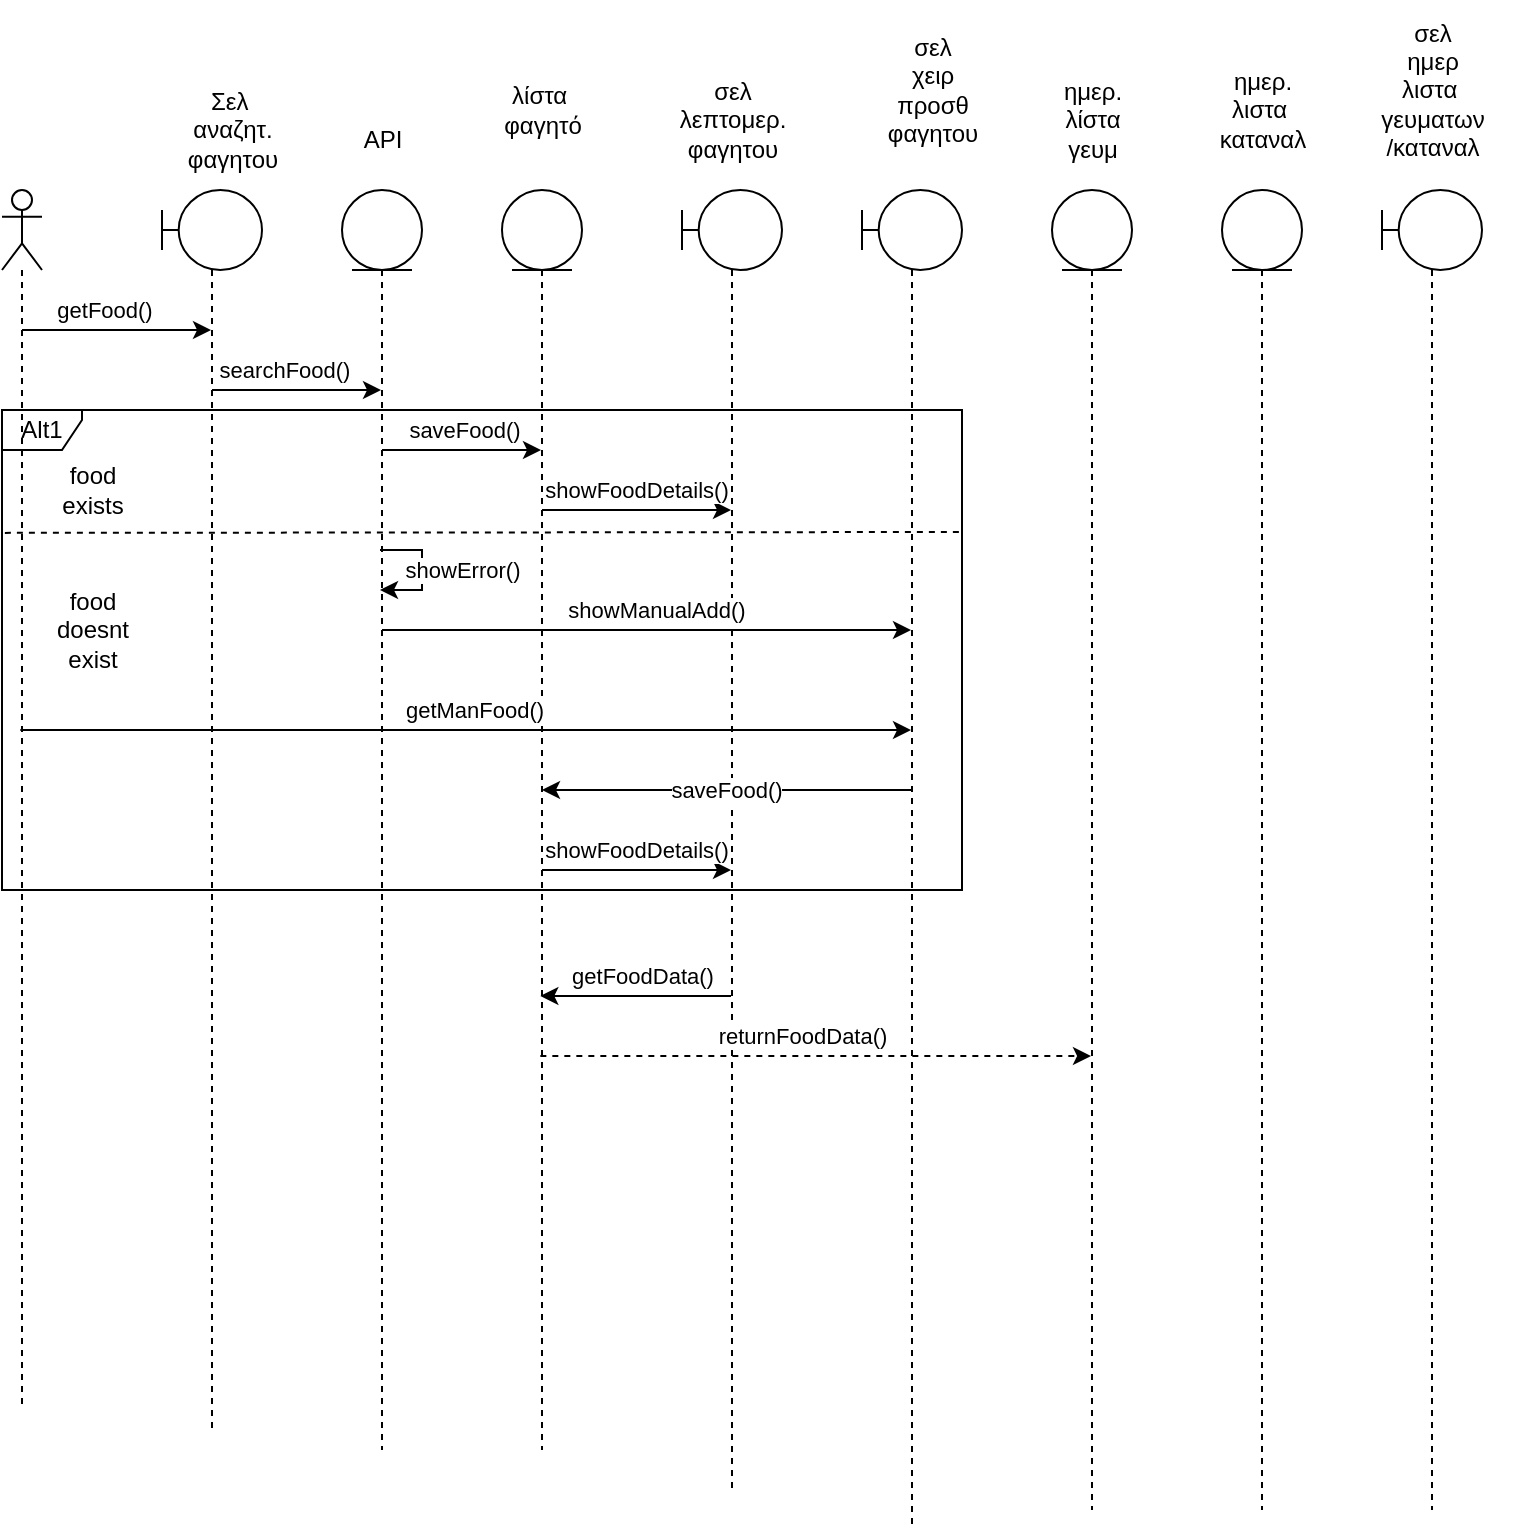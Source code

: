 <mxfile version="21.3.2" type="device">
  <diagram name="Σελίδα-1" id="bnlR6SahmsRWUH3v-4KW">
    <mxGraphModel dx="845" dy="748" grid="1" gridSize="10" guides="1" tooltips="1" connect="1" arrows="1" fold="1" page="1" pageScale="1" pageWidth="1169" pageHeight="1654" math="0" shadow="0">
      <root>
        <mxCell id="0" />
        <mxCell id="1" parent="0" />
        <mxCell id="nyDjOfrzS_PwR3EFZTjZ-21" value="Alt1" style="shape=umlFrame;whiteSpace=wrap;html=1;pointerEvents=0;width=40;height=20;" vertex="1" parent="1">
          <mxGeometry x="10" y="370" width="480" height="240" as="geometry" />
        </mxCell>
        <mxCell id="nyDjOfrzS_PwR3EFZTjZ-1" value="" style="shape=umlLifeline;perimeter=lifelinePerimeter;whiteSpace=wrap;html=1;container=1;dropTarget=0;collapsible=0;recursiveResize=0;outlineConnect=0;portConstraint=eastwest;newEdgeStyle={&quot;edgeStyle&quot;:&quot;elbowEdgeStyle&quot;,&quot;elbow&quot;:&quot;vertical&quot;,&quot;curved&quot;:0,&quot;rounded&quot;:0};participant=umlActor;" vertex="1" parent="1">
          <mxGeometry x="10" y="260" width="20" height="610" as="geometry" />
        </mxCell>
        <mxCell id="nyDjOfrzS_PwR3EFZTjZ-2" value="" style="shape=umlLifeline;perimeter=lifelinePerimeter;whiteSpace=wrap;html=1;container=1;dropTarget=0;collapsible=0;recursiveResize=0;outlineConnect=0;portConstraint=eastwest;newEdgeStyle={&quot;edgeStyle&quot;:&quot;elbowEdgeStyle&quot;,&quot;elbow&quot;:&quot;vertical&quot;,&quot;curved&quot;:0,&quot;rounded&quot;:0};participant=umlBoundary;" vertex="1" parent="1">
          <mxGeometry x="700" y="260" width="50" height="660" as="geometry" />
        </mxCell>
        <mxCell id="nyDjOfrzS_PwR3EFZTjZ-3" value="" style="shape=umlLifeline;perimeter=lifelinePerimeter;whiteSpace=wrap;html=1;container=1;dropTarget=0;collapsible=0;recursiveResize=0;outlineConnect=0;portConstraint=eastwest;newEdgeStyle={&quot;edgeStyle&quot;:&quot;elbowEdgeStyle&quot;,&quot;elbow&quot;:&quot;vertical&quot;,&quot;curved&quot;:0,&quot;rounded&quot;:0};participant=umlBoundary;" vertex="1" parent="1">
          <mxGeometry x="440" y="260" width="50" height="670" as="geometry" />
        </mxCell>
        <mxCell id="nyDjOfrzS_PwR3EFZTjZ-4" value="" style="shape=umlLifeline;perimeter=lifelinePerimeter;whiteSpace=wrap;html=1;container=1;dropTarget=0;collapsible=0;recursiveResize=0;outlineConnect=0;portConstraint=eastwest;newEdgeStyle={&quot;edgeStyle&quot;:&quot;elbowEdgeStyle&quot;,&quot;elbow&quot;:&quot;vertical&quot;,&quot;curved&quot;:0,&quot;rounded&quot;:0};participant=umlBoundary;" vertex="1" parent="1">
          <mxGeometry x="350" y="260" width="50" height="650" as="geometry" />
        </mxCell>
        <mxCell id="nyDjOfrzS_PwR3EFZTjZ-5" value="" style="shape=umlLifeline;perimeter=lifelinePerimeter;whiteSpace=wrap;html=1;container=1;dropTarget=0;collapsible=0;recursiveResize=0;outlineConnect=0;portConstraint=eastwest;newEdgeStyle={&quot;edgeStyle&quot;:&quot;elbowEdgeStyle&quot;,&quot;elbow&quot;:&quot;vertical&quot;,&quot;curved&quot;:0,&quot;rounded&quot;:0};participant=umlBoundary;" vertex="1" parent="1">
          <mxGeometry x="90" y="260" width="50" height="620" as="geometry" />
        </mxCell>
        <mxCell id="nyDjOfrzS_PwR3EFZTjZ-6" value="" style="shape=umlLifeline;perimeter=lifelinePerimeter;whiteSpace=wrap;html=1;container=1;dropTarget=0;collapsible=0;recursiveResize=0;outlineConnect=0;portConstraint=eastwest;newEdgeStyle={&quot;edgeStyle&quot;:&quot;elbowEdgeStyle&quot;,&quot;elbow&quot;:&quot;vertical&quot;,&quot;curved&quot;:0,&quot;rounded&quot;:0};participant=umlEntity;" vertex="1" parent="1">
          <mxGeometry x="620" y="260" width="40" height="660" as="geometry" />
        </mxCell>
        <mxCell id="nyDjOfrzS_PwR3EFZTjZ-7" value="" style="shape=umlLifeline;perimeter=lifelinePerimeter;whiteSpace=wrap;html=1;container=1;dropTarget=0;collapsible=0;recursiveResize=0;outlineConnect=0;portConstraint=eastwest;newEdgeStyle={&quot;edgeStyle&quot;:&quot;elbowEdgeStyle&quot;,&quot;elbow&quot;:&quot;vertical&quot;,&quot;curved&quot;:0,&quot;rounded&quot;:0};participant=umlEntity;" vertex="1" parent="1">
          <mxGeometry x="260" y="260" width="40" height="630" as="geometry" />
        </mxCell>
        <mxCell id="nyDjOfrzS_PwR3EFZTjZ-8" value="" style="shape=umlLifeline;perimeter=lifelinePerimeter;whiteSpace=wrap;html=1;container=1;dropTarget=0;collapsible=0;recursiveResize=0;outlineConnect=0;portConstraint=eastwest;newEdgeStyle={&quot;edgeStyle&quot;:&quot;elbowEdgeStyle&quot;,&quot;elbow&quot;:&quot;vertical&quot;,&quot;curved&quot;:0,&quot;rounded&quot;:0};participant=umlEntity;" vertex="1" parent="1">
          <mxGeometry x="180" y="260" width="40" height="630" as="geometry" />
        </mxCell>
        <mxCell id="nyDjOfrzS_PwR3EFZTjZ-9" value="" style="shape=umlLifeline;perimeter=lifelinePerimeter;whiteSpace=wrap;html=1;container=1;dropTarget=0;collapsible=0;recursiveResize=0;outlineConnect=0;portConstraint=eastwest;newEdgeStyle={&quot;edgeStyle&quot;:&quot;elbowEdgeStyle&quot;,&quot;elbow&quot;:&quot;vertical&quot;,&quot;curved&quot;:0,&quot;rounded&quot;:0};participant=umlEntity;" vertex="1" parent="1">
          <mxGeometry x="535" y="260" width="40" height="660" as="geometry" />
        </mxCell>
        <mxCell id="nyDjOfrzS_PwR3EFZTjZ-10" value="Σελ&amp;nbsp;&lt;br&gt;αναζητ.&lt;br&gt;φαγητου" style="text;html=1;align=center;verticalAlign=middle;resizable=0;points=[];autosize=1;strokeColor=none;fillColor=none;" vertex="1" parent="1">
          <mxGeometry x="90" y="200" width="70" height="60" as="geometry" />
        </mxCell>
        <mxCell id="nyDjOfrzS_PwR3EFZTjZ-11" value="API" style="text;html=1;align=center;verticalAlign=middle;resizable=0;points=[];autosize=1;strokeColor=none;fillColor=none;" vertex="1" parent="1">
          <mxGeometry x="180" y="220" width="40" height="30" as="geometry" />
        </mxCell>
        <mxCell id="nyDjOfrzS_PwR3EFZTjZ-12" value="λίστα&amp;nbsp;&lt;br&gt;φαγητό" style="text;html=1;align=center;verticalAlign=middle;resizable=0;points=[];autosize=1;strokeColor=none;fillColor=none;" vertex="1" parent="1">
          <mxGeometry x="250" y="200" width="60" height="40" as="geometry" />
        </mxCell>
        <mxCell id="nyDjOfrzS_PwR3EFZTjZ-13" value="σελ&lt;br&gt;λεπτομερ.&lt;br&gt;φαγητου" style="text;html=1;align=center;verticalAlign=middle;resizable=0;points=[];autosize=1;strokeColor=none;fillColor=none;" vertex="1" parent="1">
          <mxGeometry x="335" y="195" width="80" height="60" as="geometry" />
        </mxCell>
        <mxCell id="nyDjOfrzS_PwR3EFZTjZ-15" value="σελ&lt;br&gt;χειρ&lt;br&gt;προσθ&lt;br&gt;φαγητου" style="text;html=1;align=center;verticalAlign=middle;resizable=0;points=[];autosize=1;strokeColor=none;fillColor=none;" vertex="1" parent="1">
          <mxGeometry x="440" y="175" width="70" height="70" as="geometry" />
        </mxCell>
        <mxCell id="nyDjOfrzS_PwR3EFZTjZ-16" value="ημερ.&lt;br&gt;λίστα&lt;br&gt;γευμ" style="text;html=1;align=center;verticalAlign=middle;resizable=0;points=[];autosize=1;strokeColor=none;fillColor=none;" vertex="1" parent="1">
          <mxGeometry x="530" y="195" width="50" height="60" as="geometry" />
        </mxCell>
        <mxCell id="nyDjOfrzS_PwR3EFZTjZ-17" value="ημερ.&lt;br&gt;λιστα&amp;nbsp;&lt;br&gt;καταναλ" style="text;html=1;align=center;verticalAlign=middle;resizable=0;points=[];autosize=1;strokeColor=none;fillColor=none;" vertex="1" parent="1">
          <mxGeometry x="605" y="190" width="70" height="60" as="geometry" />
        </mxCell>
        <mxCell id="nyDjOfrzS_PwR3EFZTjZ-18" value="σελ&lt;br&gt;ημερ&lt;br&gt;λιστα&amp;nbsp;&lt;br&gt;γευματων&lt;br&gt;/καταναλ" style="text;html=1;align=center;verticalAlign=middle;resizable=0;points=[];autosize=1;strokeColor=none;fillColor=none;" vertex="1" parent="1">
          <mxGeometry x="685" y="165" width="80" height="90" as="geometry" />
        </mxCell>
        <mxCell id="nyDjOfrzS_PwR3EFZTjZ-19" value="getFood()" style="endArrow=classic;html=1;rounded=0;" edge="1" parent="1" source="nyDjOfrzS_PwR3EFZTjZ-1" target="nyDjOfrzS_PwR3EFZTjZ-5">
          <mxGeometry x="-0.143" y="10" width="50" height="50" relative="1" as="geometry">
            <mxPoint x="310" y="390" as="sourcePoint" />
            <mxPoint x="360" y="340" as="targetPoint" />
            <Array as="points">
              <mxPoint x="80" y="330" />
            </Array>
            <mxPoint as="offset" />
          </mxGeometry>
        </mxCell>
        <mxCell id="nyDjOfrzS_PwR3EFZTjZ-20" value="searchFood()" style="endArrow=classic;html=1;rounded=0;" edge="1" parent="1" source="nyDjOfrzS_PwR3EFZTjZ-5" target="nyDjOfrzS_PwR3EFZTjZ-8">
          <mxGeometry x="-0.16" y="10" width="50" height="50" relative="1" as="geometry">
            <mxPoint x="310" y="260" as="sourcePoint" />
            <mxPoint x="360" y="210" as="targetPoint" />
            <Array as="points">
              <mxPoint x="170" y="360" />
            </Array>
            <mxPoint as="offset" />
          </mxGeometry>
        </mxCell>
        <mxCell id="nyDjOfrzS_PwR3EFZTjZ-24" value="saveFood()" style="endArrow=classic;html=1;rounded=0;" edge="1" parent="1" source="nyDjOfrzS_PwR3EFZTjZ-8" target="nyDjOfrzS_PwR3EFZTjZ-7">
          <mxGeometry x="0.029" y="10" width="50" height="50" relative="1" as="geometry">
            <mxPoint x="310" y="390" as="sourcePoint" />
            <mxPoint x="360" y="340" as="targetPoint" />
            <Array as="points">
              <mxPoint x="240" y="390" />
            </Array>
            <mxPoint as="offset" />
          </mxGeometry>
        </mxCell>
        <mxCell id="nyDjOfrzS_PwR3EFZTjZ-25" value="showFoodDetails()" style="endArrow=classic;html=1;rounded=0;" edge="1" parent="1" source="nyDjOfrzS_PwR3EFZTjZ-7" target="nyDjOfrzS_PwR3EFZTjZ-4">
          <mxGeometry x="-0.021" y="10" width="50" height="50" relative="1" as="geometry">
            <mxPoint x="310" y="390" as="sourcePoint" />
            <mxPoint x="360" y="410" as="targetPoint" />
            <Array as="points">
              <mxPoint x="340" y="420" />
            </Array>
            <mxPoint as="offset" />
          </mxGeometry>
        </mxCell>
        <mxCell id="nyDjOfrzS_PwR3EFZTjZ-28" value="showError()" style="endArrow=classic;html=1;rounded=0;" edge="1" parent="1">
          <mxGeometry y="20" width="50" height="50" relative="1" as="geometry">
            <mxPoint x="199" y="440" as="sourcePoint" />
            <mxPoint x="199" y="460" as="targetPoint" />
            <Array as="points">
              <mxPoint x="220" y="440" />
              <mxPoint x="220" y="460" />
            </Array>
            <mxPoint as="offset" />
          </mxGeometry>
        </mxCell>
        <mxCell id="nyDjOfrzS_PwR3EFZTjZ-29" value="showManualAdd()" style="endArrow=classic;html=1;rounded=0;" edge="1" parent="1" source="nyDjOfrzS_PwR3EFZTjZ-8" target="nyDjOfrzS_PwR3EFZTjZ-3">
          <mxGeometry x="0.036" y="10" width="50" height="50" relative="1" as="geometry">
            <mxPoint x="310" y="390" as="sourcePoint" />
            <mxPoint x="360" y="340" as="targetPoint" />
            <Array as="points">
              <mxPoint x="280" y="480" />
            </Array>
            <mxPoint as="offset" />
          </mxGeometry>
        </mxCell>
        <mxCell id="nyDjOfrzS_PwR3EFZTjZ-32" value="getManFood()" style="endArrow=classic;html=1;rounded=0;" edge="1" parent="1">
          <mxGeometry x="0.018" y="10" width="50" height="50" relative="1" as="geometry">
            <mxPoint x="19.167" y="530" as="sourcePoint" />
            <mxPoint x="464.5" y="530" as="targetPoint" />
            <Array as="points">
              <mxPoint x="100" y="530" />
              <mxPoint x="170" y="530" />
              <mxPoint x="280" y="530" />
              <mxPoint x="390" y="530" />
            </Array>
            <mxPoint as="offset" />
          </mxGeometry>
        </mxCell>
        <mxCell id="nyDjOfrzS_PwR3EFZTjZ-34" value="saveFood()" style="endArrow=classic;html=1;rounded=0;" edge="1" parent="1" source="nyDjOfrzS_PwR3EFZTjZ-3" target="nyDjOfrzS_PwR3EFZTjZ-7">
          <mxGeometry width="50" height="50" relative="1" as="geometry">
            <mxPoint x="310" y="390" as="sourcePoint" />
            <mxPoint x="360" y="340" as="targetPoint" />
            <Array as="points">
              <mxPoint x="360" y="560" />
            </Array>
          </mxGeometry>
        </mxCell>
        <mxCell id="nyDjOfrzS_PwR3EFZTjZ-36" value="showFoodDetails()" style="endArrow=classic;html=1;rounded=0;" edge="1" parent="1" source="nyDjOfrzS_PwR3EFZTjZ-7" target="nyDjOfrzS_PwR3EFZTjZ-4">
          <mxGeometry x="-0.021" y="10" width="50" height="50" relative="1" as="geometry">
            <mxPoint x="289" y="430" as="sourcePoint" />
            <mxPoint x="385" y="430" as="targetPoint" />
            <Array as="points">
              <mxPoint x="330" y="600" />
            </Array>
            <mxPoint as="offset" />
          </mxGeometry>
        </mxCell>
        <mxCell id="nyDjOfrzS_PwR3EFZTjZ-37" value="food&lt;br&gt;exists" style="text;html=1;align=center;verticalAlign=middle;resizable=0;points=[];autosize=1;strokeColor=none;fillColor=none;" vertex="1" parent="1">
          <mxGeometry x="30" y="390" width="50" height="40" as="geometry" />
        </mxCell>
        <mxCell id="nyDjOfrzS_PwR3EFZTjZ-38" value="food&lt;br&gt;doesnt&lt;br&gt;exist" style="text;html=1;align=center;verticalAlign=middle;resizable=0;points=[];autosize=1;strokeColor=none;fillColor=none;" vertex="1" parent="1">
          <mxGeometry x="25" y="450" width="60" height="60" as="geometry" />
        </mxCell>
        <mxCell id="nyDjOfrzS_PwR3EFZTjZ-40" value="" style="endArrow=none;dashed=1;html=1;rounded=0;exitX=0.003;exitY=0.256;exitDx=0;exitDy=0;exitPerimeter=0;" edge="1" parent="1" source="nyDjOfrzS_PwR3EFZTjZ-21">
          <mxGeometry width="50" height="50" relative="1" as="geometry">
            <mxPoint x="138.6" y="431.1" as="sourcePoint" />
            <mxPoint x="490" y="431" as="targetPoint" />
          </mxGeometry>
        </mxCell>
        <mxCell id="nyDjOfrzS_PwR3EFZTjZ-43" value="getFoodData()" style="endArrow=classic;html=1;rounded=0;" edge="1" parent="1">
          <mxGeometry x="-0.066" y="-10" width="50" height="50" relative="1" as="geometry">
            <mxPoint x="374.5" y="663" as="sourcePoint" />
            <mxPoint x="279.167" y="663" as="targetPoint" />
            <Array as="points">
              <mxPoint x="330" y="663" />
            </Array>
            <mxPoint as="offset" />
          </mxGeometry>
        </mxCell>
        <mxCell id="nyDjOfrzS_PwR3EFZTjZ-46" value="returnFoodData()" style="endArrow=classic;html=1;rounded=0;dashed=1;" edge="1" parent="1">
          <mxGeometry x="-0.05" y="10" width="50" height="50" relative="1" as="geometry">
            <mxPoint x="279.167" y="693" as="sourcePoint" />
            <mxPoint x="554.5" y="693" as="targetPoint" />
            <Array as="points">
              <mxPoint x="480" y="693" />
            </Array>
            <mxPoint as="offset" />
          </mxGeometry>
        </mxCell>
      </root>
    </mxGraphModel>
  </diagram>
</mxfile>

